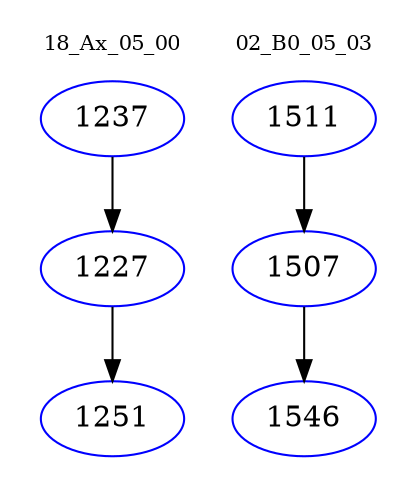 digraph{
subgraph cluster_0 {
color = white
label = "18_Ax_05_00";
fontsize=10;
T0_1237 [label="1237", color="blue"]
T0_1237 -> T0_1227 [color="black"]
T0_1227 [label="1227", color="blue"]
T0_1227 -> T0_1251 [color="black"]
T0_1251 [label="1251", color="blue"]
}
subgraph cluster_1 {
color = white
label = "02_B0_05_03";
fontsize=10;
T1_1511 [label="1511", color="blue"]
T1_1511 -> T1_1507 [color="black"]
T1_1507 [label="1507", color="blue"]
T1_1507 -> T1_1546 [color="black"]
T1_1546 [label="1546", color="blue"]
}
}
